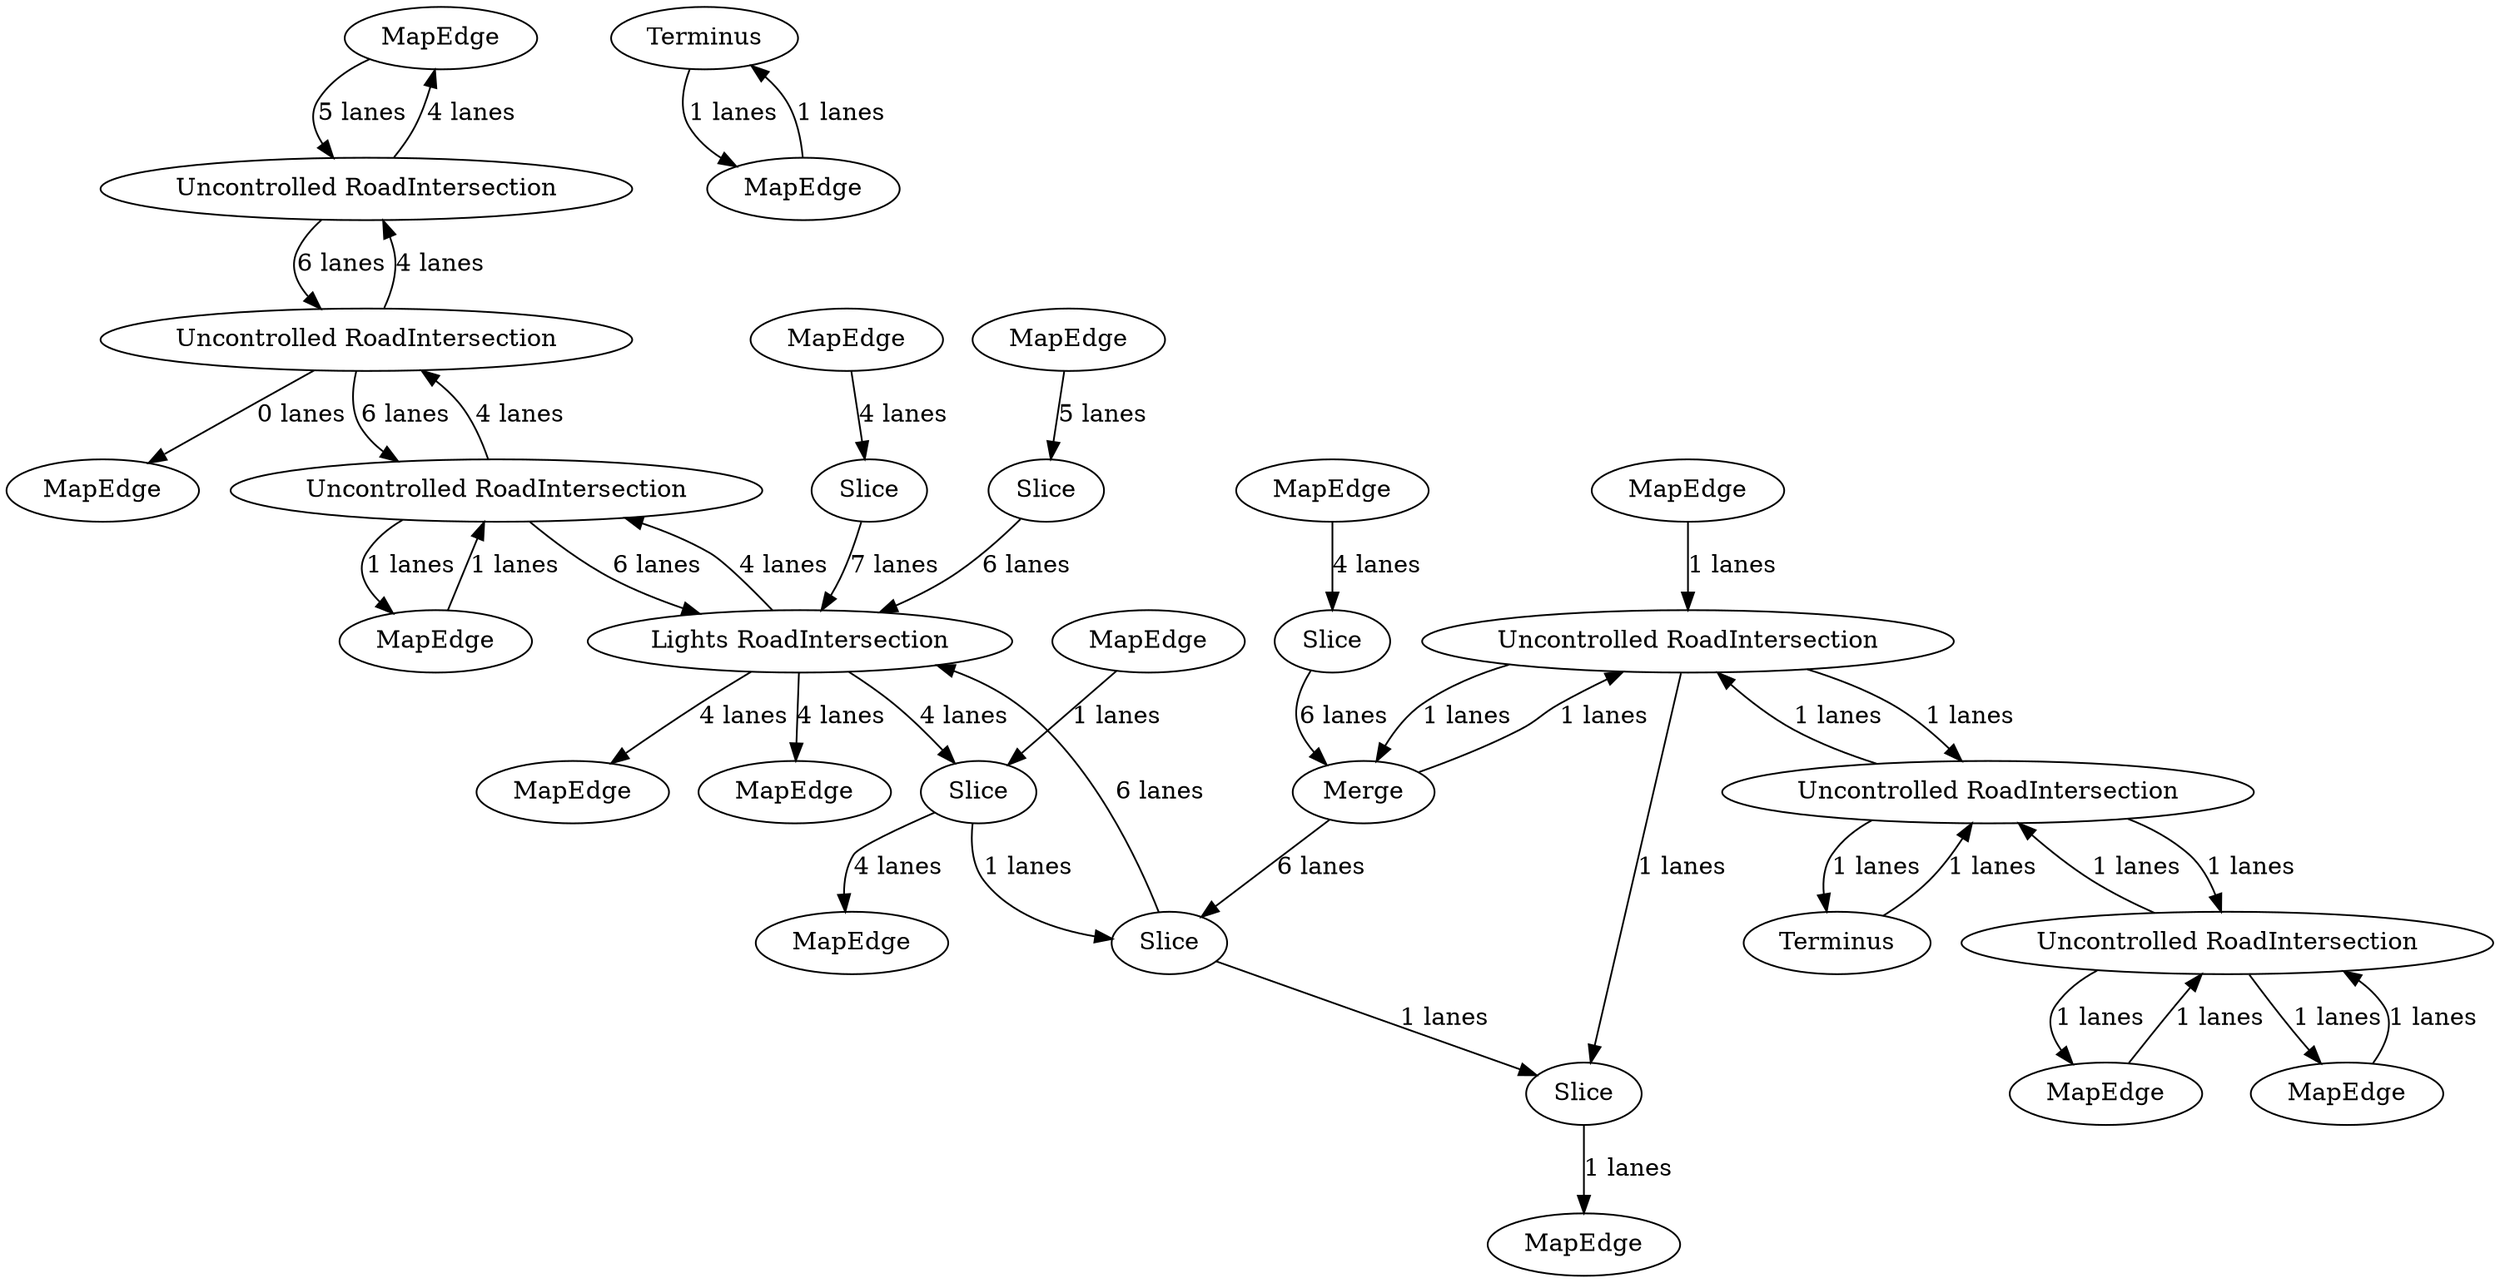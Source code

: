 digraph {
    0 [ label = "MapEdge" ]
    1 [ label = "Uncontrolled RoadIntersection" ]
    2 [ label = "MapEdge" ]
    3 [ label = "Uncontrolled RoadIntersection" ]
    4 [ label = "Uncontrolled RoadIntersection" ]
    5 [ label = "MapEdge" ]
    6 [ label = "Slice" ]
    7 [ label = "MapEdge" ]
    8 [ label = "MapEdge" ]
    9 [ label = "MapEdge" ]
    10 [ label = "Lights RoadIntersection" ]
    11 [ label = "Slice" ]
    12 [ label = "MapEdge" ]
    13 [ label = "Slice" ]
    14 [ label = "MapEdge" ]
    15 [ label = "Slice" ]
    16 [ label = "Slice" ]
    17 [ label = "MapEdge" ]
    18 [ label = "Uncontrolled RoadIntersection" ]
    19 [ label = "Uncontrolled RoadIntersection" ]
    20 [ label = "Merge" ]
    21 [ label = "Uncontrolled RoadIntersection" ]
    22 [ label = "Terminus" ]
    23 [ label = "Slice" ]
    24 [ label = "MapEdge" ]
    25 [ label = "Terminus" ]
    26 [ label = "MapEdge" ]
    27 [ label = "MapEdge" ]
    28 [ label = "MapEdge" ]
    29 [ label = "MapEdge" ]
    30 [ label = "MapEdge" ]
    10 -> 8 [ label = "4 lanes" ]
    10 -> 9 [ label = "4 lanes" ]
    11 -> 10 [ label = "6 lanes" ]
    7 -> 6 [ label = "4 lanes" ]
    6 -> 10 [ label = "7 lanes" ]
    23 -> 20 [ label = "6 lanes" ]
    20 -> 13 [ label = "6 lanes" ]
    13 -> 10 [ label = "6 lanes" ]
    1 -> 0 [ label = "4 lanes" ]
    0 -> 1 [ label = "5 lanes" ]
    10 -> 4 [ label = "4 lanes" ]
    4 -> 10 [ label = "6 lanes" ]
    4 -> 3 [ label = "4 lanes" ]
    3 -> 4 [ label = "6 lanes" ]
    3 -> 1 [ label = "4 lanes" ]
    1 -> 3 [ label = "6 lanes" ]
    10 -> 15 [ label = "4 lanes" ]
    15 -> 27 [ label = "4 lanes" ]
    28 -> 23 [ label = "4 lanes" ]
    16 -> 14 [ label = "1 lanes" ]
    19 -> 16 [ label = "1 lanes" ]
    29 -> 19 [ label = "1 lanes" ]
    13 -> 16 [ label = "1 lanes" ]
    15 -> 13 [ label = "1 lanes" ]
    26 -> 15 [ label = "1 lanes" ]
    20 -> 19 [ label = "1 lanes" ]
    19 -> 20 [ label = "1 lanes" ]
    19 -> 21 [ label = "1 lanes" ]
    21 -> 19 [ label = "1 lanes" ]
    21 -> 18 [ label = "1 lanes" ]
    18 -> 21 [ label = "1 lanes" ]
    18 -> 17 [ label = "1 lanes" ]
    17 -> 18 [ label = "1 lanes" ]
    3 -> 2 [ label = "0 lanes" ]
    5 -> 4 [ label = "1 lanes" ]
    4 -> 5 [ label = "1 lanes" ]
    25 -> 21 [ label = "1 lanes" ]
    21 -> 25 [ label = "1 lanes" ]
    30 -> 18 [ label = "1 lanes" ]
    18 -> 30 [ label = "1 lanes" ]
    24 -> 22 [ label = "1 lanes" ]
    22 -> 24 [ label = "1 lanes" ]
    12 -> 11 [ label = "5 lanes" ]
}
